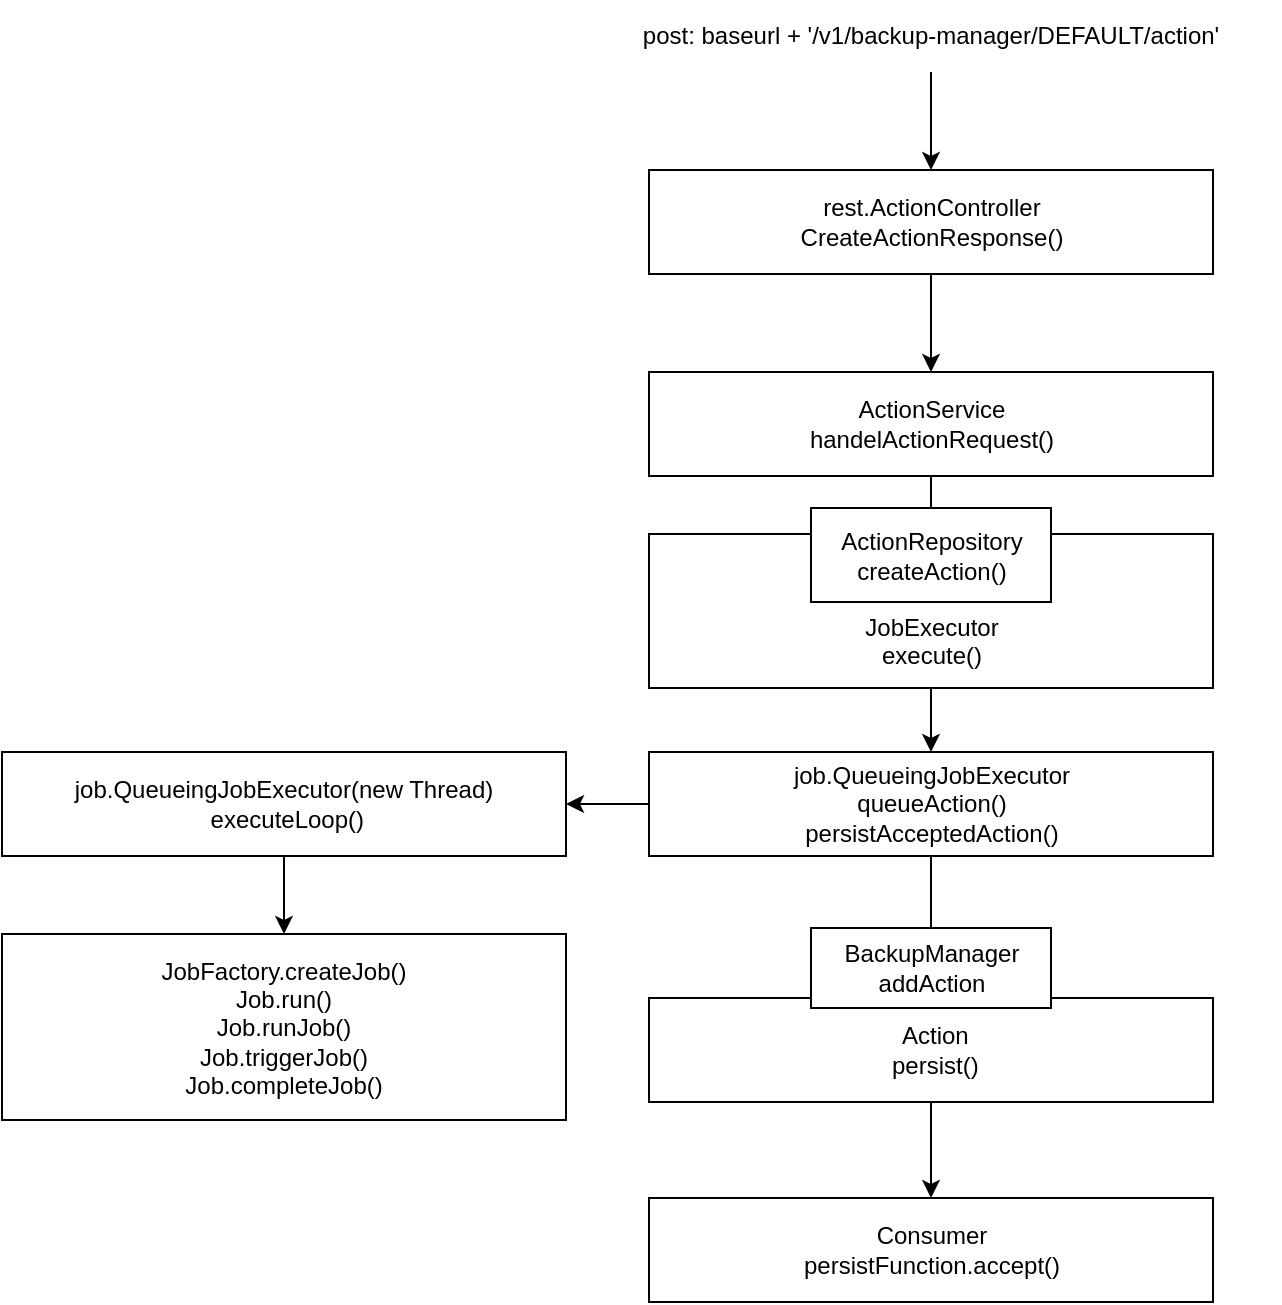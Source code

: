 <mxfile version="14.4.3" type="github"><diagram id="Zn9thq2A35_GBZbb37ch" name="Page-1"><mxGraphModel dx="1348" dy="489" grid="0" gridSize="10" guides="1" tooltips="1" connect="1" arrows="1" fold="1" page="0" pageScale="1" pageWidth="850" pageHeight="1100" math="0" shadow="0"><root><mxCell id="0"/><mxCell id="1" parent="0"/><mxCell id="SrspeErMbeNirU3ql6It-4" style="edgeStyle=orthogonalEdgeStyle;rounded=0;orthogonalLoop=1;jettySize=auto;html=1;exitX=0.5;exitY=1;exitDx=0;exitDy=0;entryX=0.5;entryY=0;entryDx=0;entryDy=0;" edge="1" parent="1" source="SrspeErMbeNirU3ql6It-2" target="SrspeErMbeNirU3ql6It-3"><mxGeometry relative="1" as="geometry"/></mxCell><mxCell id="SrspeErMbeNirU3ql6It-2" value="post: baseurl + '/v1/backup-manager/DEFAULT/action'" style="text;html=1;strokeColor=none;fillColor=none;align=center;verticalAlign=middle;whiteSpace=wrap;rounded=0;" vertex="1" parent="1"><mxGeometry x="165" y="81" width="349" height="36" as="geometry"/></mxCell><mxCell id="SrspeErMbeNirU3ql6It-6" value="" style="edgeStyle=orthogonalEdgeStyle;rounded=0;orthogonalLoop=1;jettySize=auto;html=1;" edge="1" parent="1" source="SrspeErMbeNirU3ql6It-3" target="SrspeErMbeNirU3ql6It-5"><mxGeometry relative="1" as="geometry"/></mxCell><mxCell id="SrspeErMbeNirU3ql6It-3" value="&lt;div&gt;rest.ActionController&lt;/div&gt;&lt;div&gt;CreateActionResponse()&lt;br&gt;&lt;/div&gt;" style="rounded=0;whiteSpace=wrap;html=1;" vertex="1" parent="1"><mxGeometry x="198.5" y="166" width="282" height="52" as="geometry"/></mxCell><mxCell id="SrspeErMbeNirU3ql6It-8" value="" style="edgeStyle=orthogonalEdgeStyle;rounded=0;orthogonalLoop=1;jettySize=auto;html=1;" edge="1" parent="1" source="SrspeErMbeNirU3ql6It-5"><mxGeometry relative="1" as="geometry"><mxPoint x="340" y="368" as="targetPoint"/></mxGeometry></mxCell><mxCell id="SrspeErMbeNirU3ql6It-5" value="&lt;div&gt;ActionService&lt;br&gt;&lt;/div&gt;&lt;div&gt;handelActionRequest()&lt;br&gt;&lt;/div&gt;" style="rounded=0;whiteSpace=wrap;html=1;" vertex="1" parent="1"><mxGeometry x="198.5" y="267" width="282" height="52" as="geometry"/></mxCell><mxCell id="SrspeErMbeNirU3ql6It-10" value="" style="edgeStyle=orthogonalEdgeStyle;rounded=0;orthogonalLoop=1;jettySize=auto;html=1;" edge="1" parent="1" source="SrspeErMbeNirU3ql6It-7" target="SrspeErMbeNirU3ql6It-9"><mxGeometry relative="1" as="geometry"/></mxCell><mxCell id="SrspeErMbeNirU3ql6It-7" value="&lt;div&gt;&lt;br&gt;&lt;/div&gt;&lt;div&gt;&lt;br&gt;&lt;/div&gt;&lt;div&gt;JobExecutor&lt;br&gt;&lt;/div&gt;&lt;div&gt;execute()&lt;br&gt;&lt;/div&gt;" style="rounded=0;whiteSpace=wrap;html=1;" vertex="1" parent="1"><mxGeometry x="198.5" y="348" width="282" height="77" as="geometry"/></mxCell><mxCell id="SrspeErMbeNirU3ql6It-12" value="" style="edgeStyle=orthogonalEdgeStyle;rounded=0;orthogonalLoop=1;jettySize=auto;html=1;" edge="1" parent="1" source="SrspeErMbeNirU3ql6It-9" target="SrspeErMbeNirU3ql6It-11"><mxGeometry relative="1" as="geometry"/></mxCell><mxCell id="SrspeErMbeNirU3ql6It-21" value="" style="edgeStyle=orthogonalEdgeStyle;rounded=0;orthogonalLoop=1;jettySize=auto;html=1;" edge="1" parent="1" source="SrspeErMbeNirU3ql6It-9" target="SrspeErMbeNirU3ql6It-20"><mxGeometry relative="1" as="geometry"/></mxCell><mxCell id="SrspeErMbeNirU3ql6It-9" value="&lt;div&gt;job.QueueingJobExecutor&lt;br&gt;&lt;/div&gt;&lt;div&gt;queueAction()&lt;br&gt;&lt;/div&gt;&lt;div&gt;persistAcceptedAction()&lt;/div&gt;" style="rounded=0;whiteSpace=wrap;html=1;" vertex="1" parent="1"><mxGeometry x="198.5" y="457" width="282" height="52" as="geometry"/></mxCell><mxCell id="SrspeErMbeNirU3ql6It-15" value="" style="edgeStyle=orthogonalEdgeStyle;rounded=0;orthogonalLoop=1;jettySize=auto;html=1;" edge="1" parent="1" source="SrspeErMbeNirU3ql6It-11" target="SrspeErMbeNirU3ql6It-14"><mxGeometry relative="1" as="geometry"/></mxCell><mxCell id="SrspeErMbeNirU3ql6It-11" value="&lt;div&gt;&amp;nbsp;Action&lt;br&gt;&lt;/div&gt;&lt;div&gt;&amp;nbsp;persist()&lt;br&gt;&lt;/div&gt;" style="rounded=0;whiteSpace=wrap;html=1;" vertex="1" parent="1"><mxGeometry x="198.5" y="580" width="282" height="52" as="geometry"/></mxCell><mxCell id="SrspeErMbeNirU3ql6It-13" value="&lt;div&gt;BackupManager&lt;/div&gt;&lt;div&gt;addAction&lt;br&gt;&lt;/div&gt;" style="rounded=0;whiteSpace=wrap;html=1;" vertex="1" parent="1"><mxGeometry x="279.5" y="545" width="120" height="40" as="geometry"/></mxCell><mxCell id="SrspeErMbeNirU3ql6It-14" value="Consumer&lt;br&gt;&lt;div&gt;persistFunction.accept()&lt;/div&gt;" style="rounded=0;whiteSpace=wrap;html=1;" vertex="1" parent="1"><mxGeometry x="198.5" y="680" width="282" height="52" as="geometry"/></mxCell><mxCell id="SrspeErMbeNirU3ql6It-16" value="&lt;div&gt;ActionRepository&lt;/div&gt;&lt;div&gt;createAction()&lt;br&gt;&lt;/div&gt;" style="rounded=0;whiteSpace=wrap;html=1;" vertex="1" parent="1"><mxGeometry x="279.5" y="335" width="120" height="47" as="geometry"/></mxCell><mxCell id="SrspeErMbeNirU3ql6It-23" value="" style="edgeStyle=orthogonalEdgeStyle;rounded=0;orthogonalLoop=1;jettySize=auto;html=1;" edge="1" parent="1" source="SrspeErMbeNirU3ql6It-20" target="SrspeErMbeNirU3ql6It-22"><mxGeometry relative="1" as="geometry"/></mxCell><mxCell id="SrspeErMbeNirU3ql6It-20" value="&lt;div&gt;job.QueueingJobExecutor(new Thread)&lt;br&gt;&lt;/div&gt;&lt;div&gt;&amp;nbsp;executeLoop()&lt;br&gt;&lt;/div&gt;" style="rounded=0;whiteSpace=wrap;html=1;" vertex="1" parent="1"><mxGeometry x="-125" y="457" width="282" height="52" as="geometry"/></mxCell><mxCell id="SrspeErMbeNirU3ql6It-22" value="&lt;div&gt;JobFactory.createJob()&lt;/div&gt;&lt;div&gt;Job.run()&lt;br&gt;&lt;/div&gt;&lt;div&gt;Job.runJob()&lt;/div&gt;&lt;div&gt;Job.triggerJob()&lt;br&gt;&lt;/div&gt;&lt;div&gt;Job.completeJob()&lt;br&gt;&lt;/div&gt;" style="rounded=0;whiteSpace=wrap;html=1;" vertex="1" parent="1"><mxGeometry x="-125" y="548" width="282" height="93" as="geometry"/></mxCell></root></mxGraphModel></diagram></mxfile>